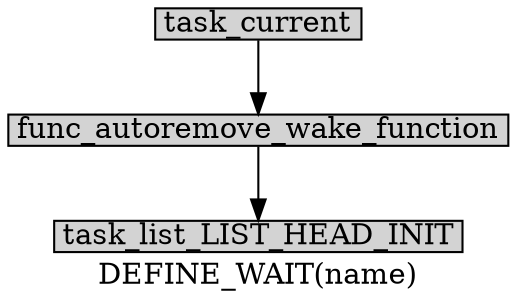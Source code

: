 digraph DEFINE_WAIT{
        label="DEFINE_WAIT(name)";
        size="10,18";
        ratio=filled;
        
		node[style=filled, shape = box, margin="0.05,0.005",height="0.1",width="0.1"];

		task_current;
		func_autoremove_wake_function;
		task_list_LIST_HEAD_INIT;

		task_current -> func_autoremove_wake_function;
		func_autoremove_wake_function -> task_list_LIST_HEAD_INIT;
		
}
